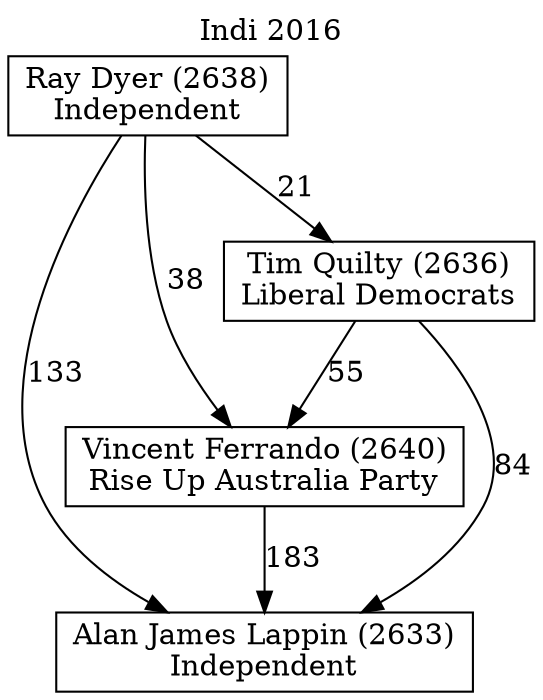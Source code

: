 // House preference flow
digraph "Alan James Lappin (2633)_Indi_2016" {
	graph [label="Indi 2016" labelloc=t mclimit=10]
	node [shape=box]
	"Alan James Lappin (2633)" [label="Alan James Lappin (2633)
Independent"]
	"Vincent Ferrando (2640)" [label="Vincent Ferrando (2640)
Rise Up Australia Party"]
	"Tim Quilty (2636)" [label="Tim Quilty (2636)
Liberal Democrats"]
	"Ray Dyer (2638)" [label="Ray Dyer (2638)
Independent"]
	"Vincent Ferrando (2640)" -> "Alan James Lappin (2633)" [label=183]
	"Tim Quilty (2636)" -> "Vincent Ferrando (2640)" [label=55]
	"Ray Dyer (2638)" -> "Tim Quilty (2636)" [label=21]
	"Tim Quilty (2636)" -> "Alan James Lappin (2633)" [label=84]
	"Ray Dyer (2638)" -> "Alan James Lappin (2633)" [label=133]
	"Ray Dyer (2638)" -> "Vincent Ferrando (2640)" [label=38]
}
